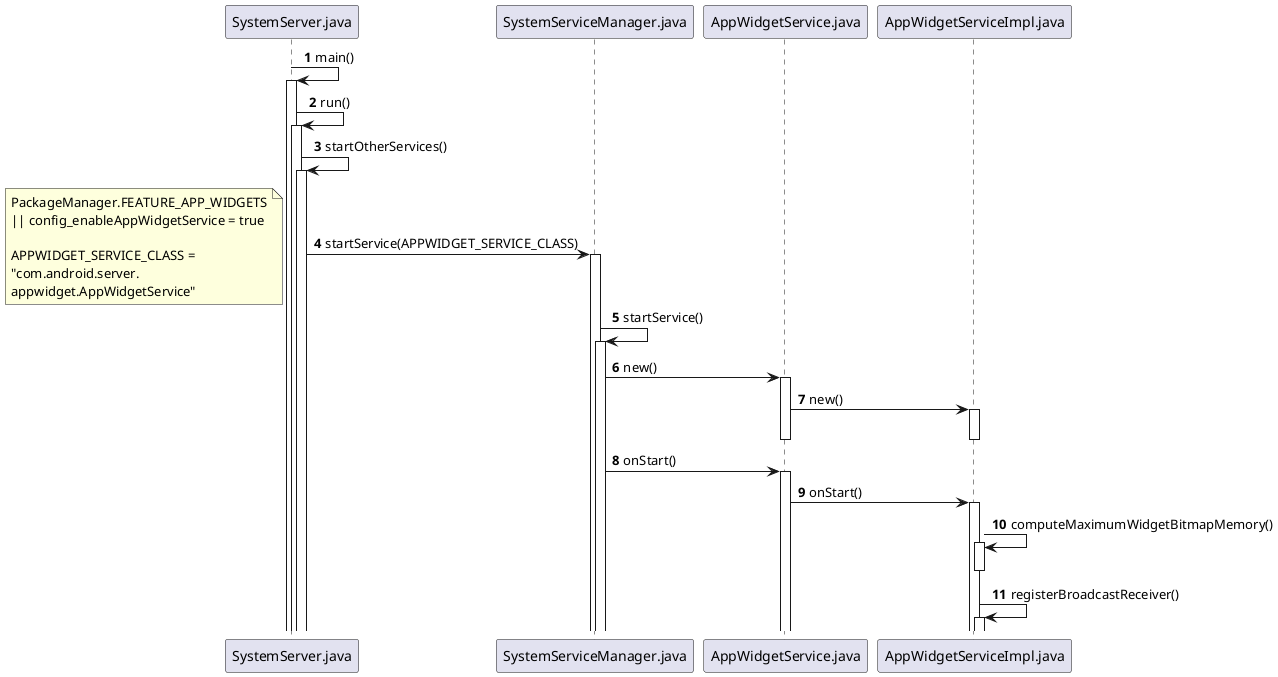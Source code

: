 @startuml
'https://plantuml.com/sequence-diagram

autonumber

SystemServer.java -> SystemServer.java: main()
activate SystemServer.java
SystemServer.java -> SystemServer.java: run()
activate SystemServer.java
SystemServer.java -> SystemServer.java: startOtherServices()
activate SystemServer.java
SystemServer.java -> SystemServiceManager.java: startService(APPWIDGET_SERVICE_CLASS)
activate SystemServiceManager.java
note left
PackageManager.FEATURE_APP_WIDGETS
|| config_enableAppWidgetService = true

APPWIDGET_SERVICE_CLASS =
"com.android.server.
appwidget.AppWidgetService"
end note

SystemServiceManager.java -> SystemServiceManager.java: startService()
activate SystemServiceManager.java

SystemServiceManager.java -> AppWidgetService.java: new()
activate AppWidgetService.java
AppWidgetService.java -> AppWidgetServiceImpl.java: new()
activate AppWidgetServiceImpl.java
deactivate AppWidgetServiceImpl.java
deactivate AppWidgetService.java
SystemServiceManager.java -> AppWidgetService.java: onStart()
activate AppWidgetService.java
AppWidgetService.java -> AppWidgetServiceImpl.java: onStart()
activate AppWidgetServiceImpl.java
AppWidgetServiceImpl.java -> AppWidgetServiceImpl.java: computeMaximumWidgetBitmapMemory()
activate AppWidgetServiceImpl.java
deactivate AppWidgetServiceImpl.java
AppWidgetServiceImpl.java -> AppWidgetServiceImpl.java: registerBroadcastReceiver()
activate AppWidgetServiceImpl.java

@enduml